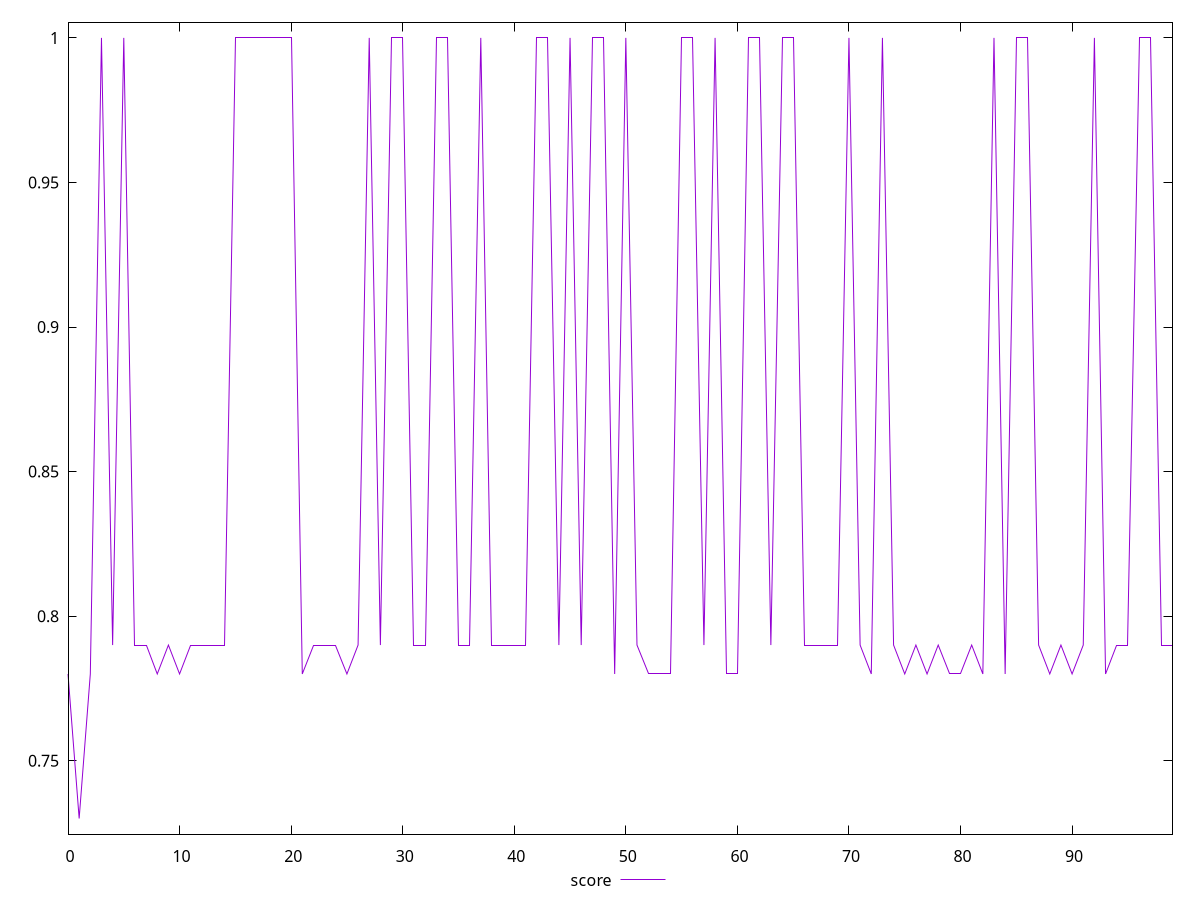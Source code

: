reset

$score <<EOF
0 0.78
1 0.73
2 0.78
3 1
4 0.79
5 1
6 0.79
7 0.79
8 0.78
9 0.79
10 0.78
11 0.79
12 0.79
13 0.79
14 0.79
15 1
16 1
17 1
18 1
19 1
20 1
21 0.78
22 0.79
23 0.79
24 0.79
25 0.78
26 0.79
27 1
28 0.79
29 1
30 1
31 0.79
32 0.79
33 1
34 1
35 0.79
36 0.79
37 1
38 0.79
39 0.79
40 0.79
41 0.79
42 1
43 1
44 0.79
45 1
46 0.79
47 1
48 1
49 0.78
50 1
51 0.79
52 0.78
53 0.78
54 0.78
55 1
56 1
57 0.79
58 1
59 0.78
60 0.78
61 1
62 1
63 0.79
64 1
65 1
66 0.79
67 0.79
68 0.79
69 0.79
70 1
71 0.79
72 0.78
73 1
74 0.79
75 0.78
76 0.79
77 0.78
78 0.79
79 0.78
80 0.78
81 0.79
82 0.78
83 1
84 0.78
85 1
86 1
87 0.79
88 0.78
89 0.79
90 0.78
91 0.79
92 1
93 0.78
94 0.79
95 0.79
96 1
97 1
98 0.79
99 0.79
EOF

set key outside below
set xrange [0:99]
set yrange [0.7246:1.0054]
set trange [0.7246:1.0054]
set terminal svg size 640, 500 enhanced background rgb 'white'
set output "report/report_00029_2021-02-24T13-36-40.390Z/cumulative-layout-shift/samples/agenda/score/values.svg"

plot $score title "score" with line

reset
